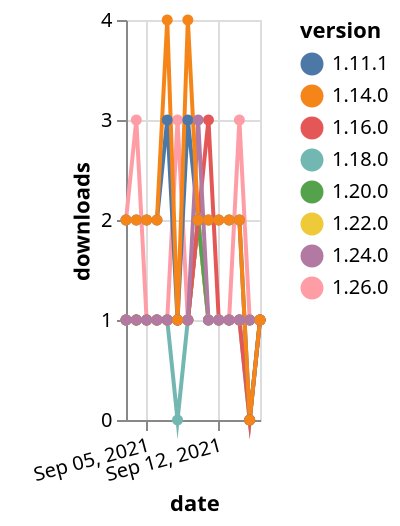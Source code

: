 {"$schema": "https://vega.github.io/schema/vega-lite/v5.json", "description": "A simple bar chart with embedded data.", "data": {"values": [{"date": "2021-09-03", "total": 190, "delta": 1, "version": "1.18.0"}, {"date": "2021-09-04", "total": 191, "delta": 1, "version": "1.18.0"}, {"date": "2021-09-05", "total": 192, "delta": 1, "version": "1.18.0"}, {"date": "2021-09-06", "total": 193, "delta": 1, "version": "1.18.0"}, {"date": "2021-09-07", "total": 194, "delta": 1, "version": "1.18.0"}, {"date": "2021-09-08", "total": 194, "delta": 0, "version": "1.18.0"}, {"date": "2021-09-09", "total": 195, "delta": 1, "version": "1.18.0"}, {"date": "2021-09-10", "total": 197, "delta": 2, "version": "1.18.0"}, {"date": "2021-09-11", "total": 198, "delta": 1, "version": "1.18.0"}, {"date": "2021-09-12", "total": 199, "delta": 1, "version": "1.18.0"}, {"date": "2021-09-13", "total": 200, "delta": 1, "version": "1.18.0"}, {"date": "2021-09-14", "total": 201, "delta": 1, "version": "1.18.0"}, {"date": "2021-09-15", "total": 201, "delta": 0, "version": "1.18.0"}, {"date": "2021-09-16", "total": 202, "delta": 1, "version": "1.18.0"}, {"date": "2021-09-03", "total": 166, "delta": 1, "version": "1.22.0"}, {"date": "2021-09-04", "total": 167, "delta": 1, "version": "1.22.0"}, {"date": "2021-09-05", "total": 168, "delta": 1, "version": "1.22.0"}, {"date": "2021-09-06", "total": 169, "delta": 1, "version": "1.22.0"}, {"date": "2021-09-07", "total": 170, "delta": 1, "version": "1.22.0"}, {"date": "2021-09-08", "total": 171, "delta": 1, "version": "1.22.0"}, {"date": "2021-09-09", "total": 172, "delta": 1, "version": "1.22.0"}, {"date": "2021-09-10", "total": 174, "delta": 2, "version": "1.22.0"}, {"date": "2021-09-11", "total": 175, "delta": 1, "version": "1.22.0"}, {"date": "2021-09-12", "total": 176, "delta": 1, "version": "1.22.0"}, {"date": "2021-09-13", "total": 177, "delta": 1, "version": "1.22.0"}, {"date": "2021-09-14", "total": 178, "delta": 1, "version": "1.22.0"}, {"date": "2021-09-15", "total": 179, "delta": 1, "version": "1.22.0"}, {"date": "2021-09-16", "total": 180, "delta": 1, "version": "1.22.0"}, {"date": "2021-09-03", "total": 128, "delta": 2, "version": "1.26.0"}, {"date": "2021-09-04", "total": 131, "delta": 3, "version": "1.26.0"}, {"date": "2021-09-05", "total": 132, "delta": 1, "version": "1.26.0"}, {"date": "2021-09-06", "total": 133, "delta": 1, "version": "1.26.0"}, {"date": "2021-09-07", "total": 134, "delta": 1, "version": "1.26.0"}, {"date": "2021-09-08", "total": 137, "delta": 3, "version": "1.26.0"}, {"date": "2021-09-09", "total": 138, "delta": 1, "version": "1.26.0"}, {"date": "2021-09-10", "total": 140, "delta": 2, "version": "1.26.0"}, {"date": "2021-09-11", "total": 141, "delta": 1, "version": "1.26.0"}, {"date": "2021-09-12", "total": 142, "delta": 1, "version": "1.26.0"}, {"date": "2021-09-13", "total": 143, "delta": 1, "version": "1.26.0"}, {"date": "2021-09-14", "total": 146, "delta": 3, "version": "1.26.0"}, {"date": "2021-09-15", "total": 147, "delta": 1, "version": "1.26.0"}, {"date": "2021-09-16", "total": 148, "delta": 1, "version": "1.26.0"}, {"date": "2021-09-03", "total": 189, "delta": 1, "version": "1.20.0"}, {"date": "2021-09-04", "total": 190, "delta": 1, "version": "1.20.0"}, {"date": "2021-09-05", "total": 191, "delta": 1, "version": "1.20.0"}, {"date": "2021-09-06", "total": 192, "delta": 1, "version": "1.20.0"}, {"date": "2021-09-07", "total": 193, "delta": 1, "version": "1.20.0"}, {"date": "2021-09-08", "total": 194, "delta": 1, "version": "1.20.0"}, {"date": "2021-09-09", "total": 195, "delta": 1, "version": "1.20.0"}, {"date": "2021-09-10", "total": 197, "delta": 2, "version": "1.20.0"}, {"date": "2021-09-11", "total": 198, "delta": 1, "version": "1.20.0"}, {"date": "2021-09-12", "total": 199, "delta": 1, "version": "1.20.0"}, {"date": "2021-09-13", "total": 200, "delta": 1, "version": "1.20.0"}, {"date": "2021-09-14", "total": 201, "delta": 1, "version": "1.20.0"}, {"date": "2021-09-15", "total": 202, "delta": 1, "version": "1.20.0"}, {"date": "2021-09-16", "total": 203, "delta": 1, "version": "1.20.0"}, {"date": "2021-09-03", "total": 690, "delta": 1, "version": "1.16.0"}, {"date": "2021-09-04", "total": 691, "delta": 1, "version": "1.16.0"}, {"date": "2021-09-05", "total": 692, "delta": 1, "version": "1.16.0"}, {"date": "2021-09-06", "total": 693, "delta": 1, "version": "1.16.0"}, {"date": "2021-09-07", "total": 694, "delta": 1, "version": "1.16.0"}, {"date": "2021-09-08", "total": 695, "delta": 1, "version": "1.16.0"}, {"date": "2021-09-09", "total": 696, "delta": 1, "version": "1.16.0"}, {"date": "2021-09-10", "total": 698, "delta": 2, "version": "1.16.0"}, {"date": "2021-09-11", "total": 701, "delta": 3, "version": "1.16.0"}, {"date": "2021-09-12", "total": 702, "delta": 1, "version": "1.16.0"}, {"date": "2021-09-13", "total": 703, "delta": 1, "version": "1.16.0"}, {"date": "2021-09-14", "total": 704, "delta": 1, "version": "1.16.0"}, {"date": "2021-09-15", "total": 704, "delta": 0, "version": "1.16.0"}, {"date": "2021-09-16", "total": 705, "delta": 1, "version": "1.16.0"}, {"date": "2021-09-03", "total": 2668, "delta": 2, "version": "1.11.1"}, {"date": "2021-09-04", "total": 2670, "delta": 2, "version": "1.11.1"}, {"date": "2021-09-05", "total": 2672, "delta": 2, "version": "1.11.1"}, {"date": "2021-09-06", "total": 2674, "delta": 2, "version": "1.11.1"}, {"date": "2021-09-07", "total": 2677, "delta": 3, "version": "1.11.1"}, {"date": "2021-09-08", "total": 2678, "delta": 1, "version": "1.11.1"}, {"date": "2021-09-09", "total": 2681, "delta": 3, "version": "1.11.1"}, {"date": "2021-09-10", "total": 2683, "delta": 2, "version": "1.11.1"}, {"date": "2021-09-11", "total": 2685, "delta": 2, "version": "1.11.1"}, {"date": "2021-09-12", "total": 2687, "delta": 2, "version": "1.11.1"}, {"date": "2021-09-13", "total": 2689, "delta": 2, "version": "1.11.1"}, {"date": "2021-09-14", "total": 2691, "delta": 2, "version": "1.11.1"}, {"date": "2021-09-15", "total": 2691, "delta": 0, "version": "1.11.1"}, {"date": "2021-09-16", "total": 2692, "delta": 1, "version": "1.11.1"}, {"date": "2021-09-03", "total": 203, "delta": 1, "version": "1.24.0"}, {"date": "2021-09-04", "total": 204, "delta": 1, "version": "1.24.0"}, {"date": "2021-09-05", "total": 205, "delta": 1, "version": "1.24.0"}, {"date": "2021-09-06", "total": 206, "delta": 1, "version": "1.24.0"}, {"date": "2021-09-07", "total": 207, "delta": 1, "version": "1.24.0"}, {"date": "2021-09-08", "total": 208, "delta": 1, "version": "1.24.0"}, {"date": "2021-09-09", "total": 209, "delta": 1, "version": "1.24.0"}, {"date": "2021-09-10", "total": 212, "delta": 3, "version": "1.24.0"}, {"date": "2021-09-11", "total": 213, "delta": 1, "version": "1.24.0"}, {"date": "2021-09-12", "total": 214, "delta": 1, "version": "1.24.0"}, {"date": "2021-09-13", "total": 215, "delta": 1, "version": "1.24.0"}, {"date": "2021-09-14", "total": 216, "delta": 1, "version": "1.24.0"}, {"date": "2021-09-15", "total": 217, "delta": 1, "version": "1.24.0"}, {"date": "2021-09-16", "total": 218, "delta": 1, "version": "1.24.0"}, {"date": "2021-09-03", "total": 2652, "delta": 2, "version": "1.14.0"}, {"date": "2021-09-04", "total": 2654, "delta": 2, "version": "1.14.0"}, {"date": "2021-09-05", "total": 2656, "delta": 2, "version": "1.14.0"}, {"date": "2021-09-06", "total": 2658, "delta": 2, "version": "1.14.0"}, {"date": "2021-09-07", "total": 2662, "delta": 4, "version": "1.14.0"}, {"date": "2021-09-08", "total": 2663, "delta": 1, "version": "1.14.0"}, {"date": "2021-09-09", "total": 2667, "delta": 4, "version": "1.14.0"}, {"date": "2021-09-10", "total": 2669, "delta": 2, "version": "1.14.0"}, {"date": "2021-09-11", "total": 2671, "delta": 2, "version": "1.14.0"}, {"date": "2021-09-12", "total": 2673, "delta": 2, "version": "1.14.0"}, {"date": "2021-09-13", "total": 2675, "delta": 2, "version": "1.14.0"}, {"date": "2021-09-14", "total": 2677, "delta": 2, "version": "1.14.0"}, {"date": "2021-09-15", "total": 2677, "delta": 0, "version": "1.14.0"}, {"date": "2021-09-16", "total": 2678, "delta": 1, "version": "1.14.0"}]}, "width": "container", "mark": {"type": "line", "point": {"filled": true}}, "encoding": {"x": {"field": "date", "type": "temporal", "timeUnit": "yearmonthdate", "title": "date", "axis": {"labelAngle": -15}}, "y": {"field": "delta", "type": "quantitative", "title": "downloads"}, "color": {"field": "version", "type": "nominal"}, "tooltip": {"field": "delta"}}}